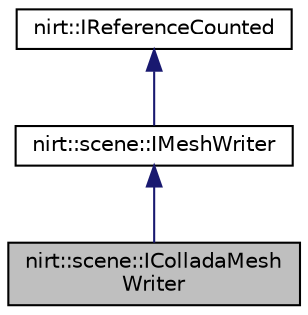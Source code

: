 digraph "nirt::scene::IColladaMeshWriter"
{
 // LATEX_PDF_SIZE
  edge [fontname="Helvetica",fontsize="10",labelfontname="Helvetica",labelfontsize="10"];
  node [fontname="Helvetica",fontsize="10",shape=record];
  Node1 [label="nirt::scene::IColladaMesh\lWriter",height=0.2,width=0.4,color="black", fillcolor="grey75", style="filled", fontcolor="black",tooltip="Interface for writing meshes."];
  Node2 -> Node1 [dir="back",color="midnightblue",fontsize="10",style="solid",fontname="Helvetica"];
  Node2 [label="nirt::scene::IMeshWriter",height=0.2,width=0.4,color="black", fillcolor="white", style="filled",URL="$classnirt_1_1scene_1_1IMeshWriter.html",tooltip="Interface for writing meshes."];
  Node3 -> Node2 [dir="back",color="midnightblue",fontsize="10",style="solid",fontname="Helvetica"];
  Node3 [label="nirt::IReferenceCounted",height=0.2,width=0.4,color="black", fillcolor="white", style="filled",URL="$classnirt_1_1IReferenceCounted.html",tooltip="Base class of most objects of the Nirtcpp Engine."];
}
